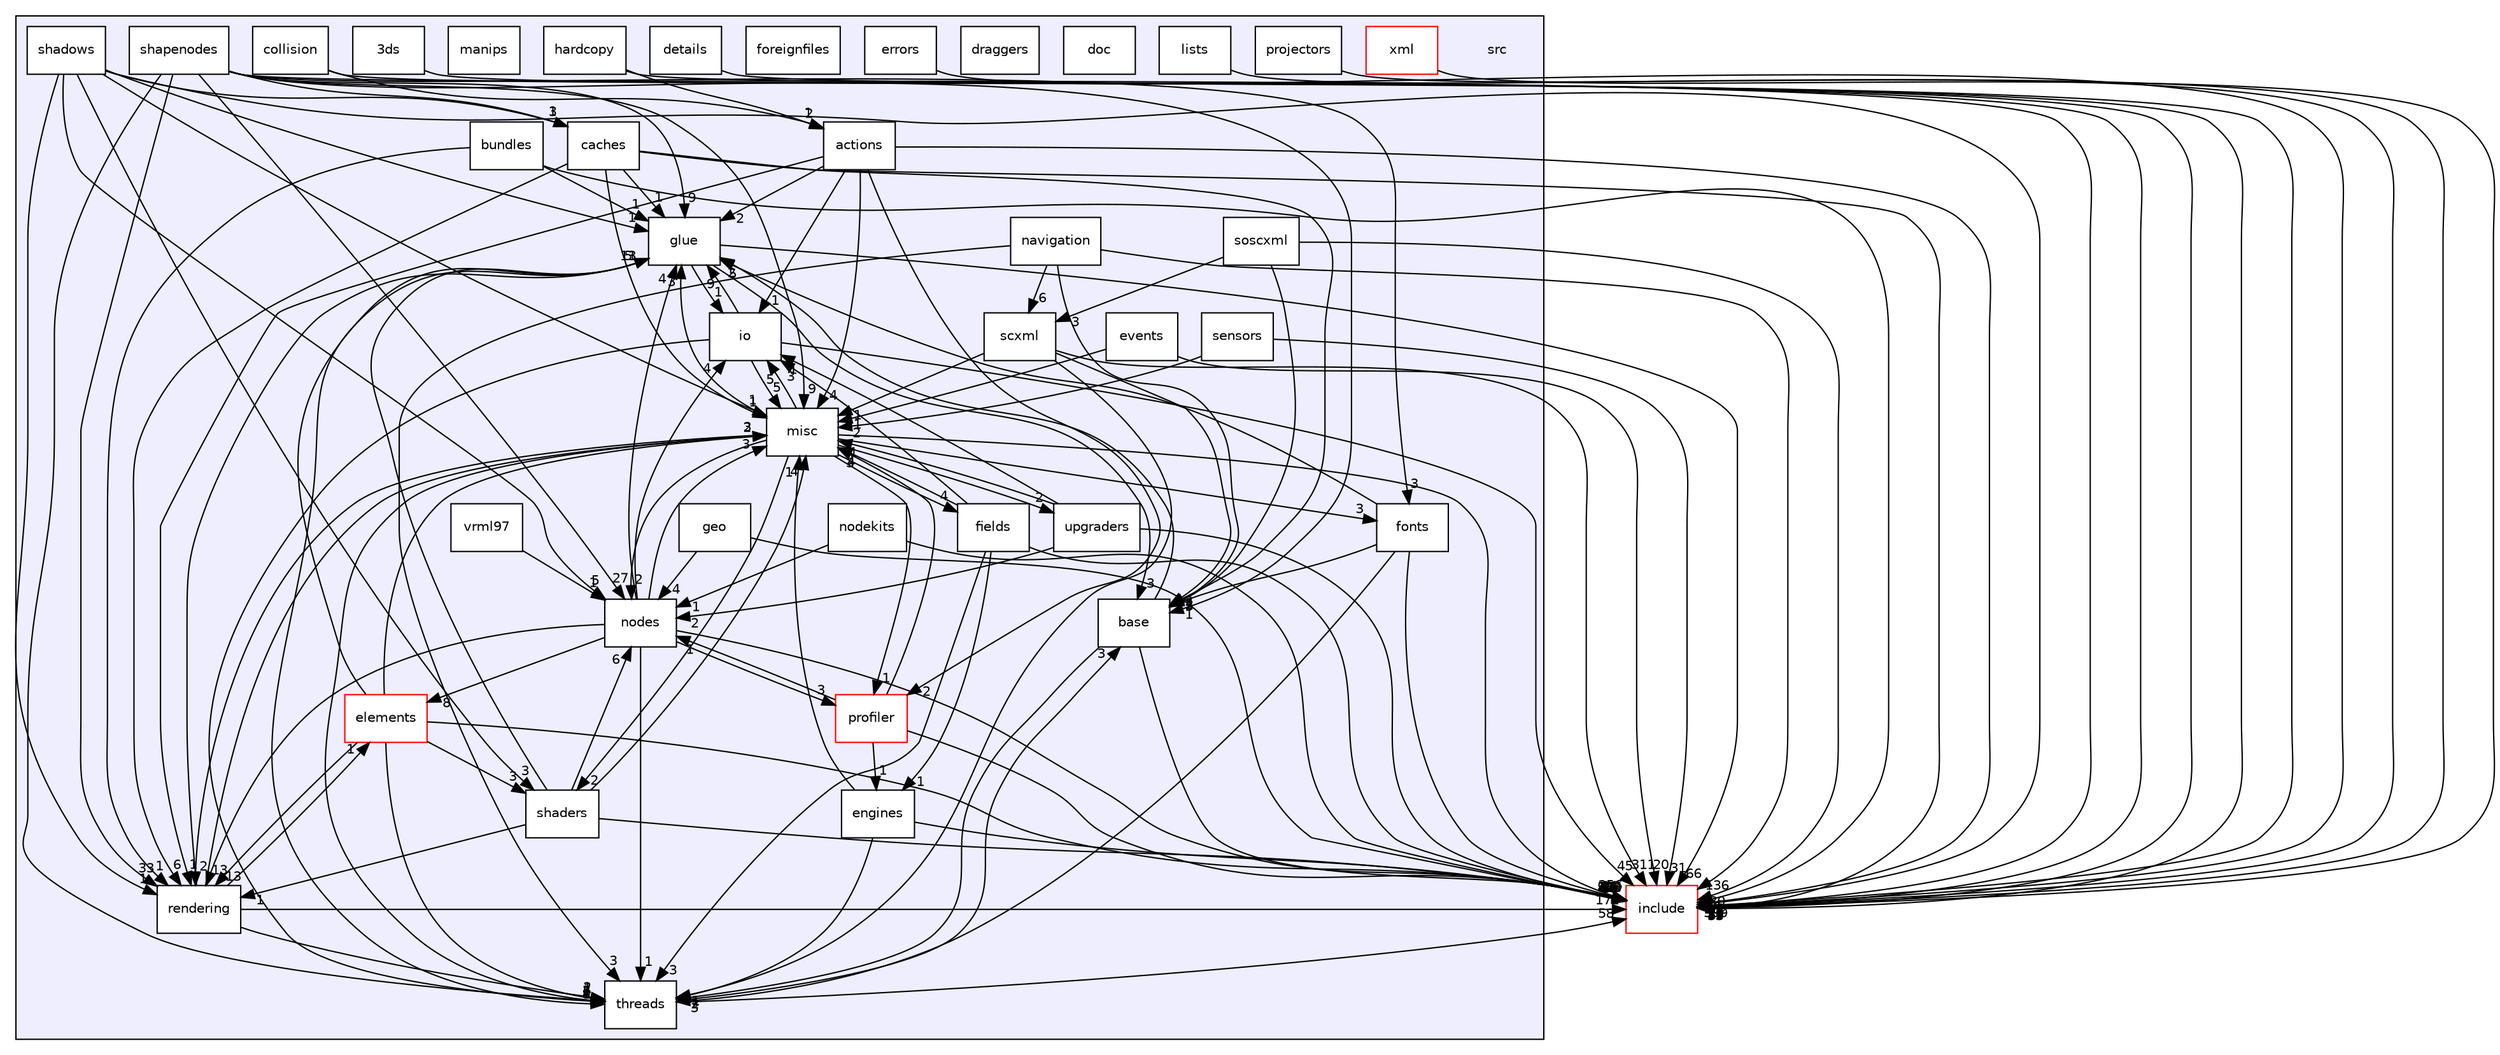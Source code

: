 digraph "src" {
  compound=true
  node [ fontsize="10", fontname="Helvetica"];
  edge [ labelfontsize="10", labelfontname="Helvetica"];
  subgraph clusterdir_68267d1309a1af8e8297ef4c3efbcdba {
    graph [ bgcolor="#eeeeff", pencolor="black", label="" URL="dir_68267d1309a1af8e8297ef4c3efbcdba.html"];
    dir_68267d1309a1af8e8297ef4c3efbcdba [shape=plaintext label="src"];
  dir_59d63d9d482fdd4e76e73304cdbef80d [shape=box label="3ds" fillcolor="white" style="filled" URL="dir_59d63d9d482fdd4e76e73304cdbef80d.html"];
  dir_d2b8d8eda696fb67dda800ae051affdc [shape=box label="actions" fillcolor="white" style="filled" URL="dir_d2b8d8eda696fb67dda800ae051affdc.html"];
  dir_0af1587c8378955de40f48b4bd1869f0 [shape=box label="base" fillcolor="white" style="filled" URL="dir_0af1587c8378955de40f48b4bd1869f0.html"];
  dir_9c53715a2a9fb46fea9668f475b138d3 [shape=box label="bundles" fillcolor="white" style="filled" URL="dir_9c53715a2a9fb46fea9668f475b138d3.html"];
  dir_2b08d7bf2cac8371e87305faf468c5a1 [shape=box label="caches" fillcolor="white" style="filled" URL="dir_2b08d7bf2cac8371e87305faf468c5a1.html"];
  dir_7bdefc09624a65e4879833850a61ce04 [shape=box label="collision" fillcolor="white" style="filled" URL="dir_7bdefc09624a65e4879833850a61ce04.html"];
  dir_b485ae80868baed16097635ed27c0024 [shape=box label="details" fillcolor="white" style="filled" URL="dir_b485ae80868baed16097635ed27c0024.html"];
  dir_659facb5ea1bf65b3deecf95a0be0132 [shape=box label="doc" fillcolor="white" style="filled" URL="dir_659facb5ea1bf65b3deecf95a0be0132.html"];
  dir_2f13a1ab18c3e6c5c1faf99a3647bd38 [shape=box label="draggers" fillcolor="white" style="filled" URL="dir_2f13a1ab18c3e6c5c1faf99a3647bd38.html"];
  dir_b2470cdf236b10787c6012057be7848d [shape=box label="elements" fillcolor="white" style="filled" color="red" URL="dir_b2470cdf236b10787c6012057be7848d.html"];
  dir_1b7d870a4d47b7c287159d357b7c3ba3 [shape=box label="engines" fillcolor="white" style="filled" URL="dir_1b7d870a4d47b7c287159d357b7c3ba3.html"];
  dir_e35f84834a5a87e6c96f50fa87172572 [shape=box label="errors" fillcolor="white" style="filled" URL="dir_e35f84834a5a87e6c96f50fa87172572.html"];
  dir_14e1e259e8275dc0c459acef3bbf05ae [shape=box label="events" fillcolor="white" style="filled" URL="dir_14e1e259e8275dc0c459acef3bbf05ae.html"];
  dir_21daa81155821ccac937a5e239c17e3e [shape=box label="fields" fillcolor="white" style="filled" URL="dir_21daa81155821ccac937a5e239c17e3e.html"];
  dir_bec663b67e4420d39ecb45ef100bdbac [shape=box label="fonts" fillcolor="white" style="filled" URL="dir_bec663b67e4420d39ecb45ef100bdbac.html"];
  dir_c76087a3385d154e709771f54a962bea [shape=box label="foreignfiles" fillcolor="white" style="filled" URL="dir_c76087a3385d154e709771f54a962bea.html"];
  dir_b919d449df95dbe7854299847587d1c3 [shape=box label="geo" fillcolor="white" style="filled" URL="dir_b919d449df95dbe7854299847587d1c3.html"];
  dir_f2bd59bdb8f75ec501a29f05f69524a3 [shape=box label="glue" fillcolor="white" style="filled" URL="dir_f2bd59bdb8f75ec501a29f05f69524a3.html"];
  dir_db212fe8a2454065374f0c0643fe268f [shape=box label="hardcopy" fillcolor="white" style="filled" URL="dir_db212fe8a2454065374f0c0643fe268f.html"];
  dir_c184e51c84f2c3f0345bbc8a0d75d3e1 [shape=box label="io" fillcolor="white" style="filled" URL="dir_c184e51c84f2c3f0345bbc8a0d75d3e1.html"];
  dir_cb12f50c2f20327f019ffa7ab4cce39c [shape=box label="lists" fillcolor="white" style="filled" URL="dir_cb12f50c2f20327f019ffa7ab4cce39c.html"];
  dir_d90a771da66683d6601cc31ca7782595 [shape=box label="manips" fillcolor="white" style="filled" URL="dir_d90a771da66683d6601cc31ca7782595.html"];
  dir_88826aa2a10e1882b573f502bc7f4b55 [shape=box label="misc" fillcolor="white" style="filled" URL="dir_88826aa2a10e1882b573f502bc7f4b55.html"];
  dir_b9f4d283f63ed92d53714bab84845a59 [shape=box label="navigation" fillcolor="white" style="filled" URL="dir_b9f4d283f63ed92d53714bab84845a59.html"];
  dir_43efa77eb199c3dfd18efbf7d4510988 [shape=box label="nodekits" fillcolor="white" style="filled" URL="dir_43efa77eb199c3dfd18efbf7d4510988.html"];
  dir_b50dc725db71458029b22868a9250dc9 [shape=box label="nodes" fillcolor="white" style="filled" URL="dir_b50dc725db71458029b22868a9250dc9.html"];
  dir_cfc0c72890b8d1e009b6260caa55cd65 [shape=box label="profiler" fillcolor="white" style="filled" color="red" URL="dir_cfc0c72890b8d1e009b6260caa55cd65.html"];
  dir_76c9288c0b0cee29786e3a1d95e8dbf5 [shape=box label="projectors" fillcolor="white" style="filled" URL="dir_76c9288c0b0cee29786e3a1d95e8dbf5.html"];
  dir_1243271318b2b38807a3b1d2ca08dd72 [shape=box label="rendering" fillcolor="white" style="filled" URL="dir_1243271318b2b38807a3b1d2ca08dd72.html"];
  dir_e2c196d8165f3fcd2ba2359b2edcd418 [shape=box label="scxml" fillcolor="white" style="filled" URL="dir_e2c196d8165f3fcd2ba2359b2edcd418.html"];
  dir_7349e89ef19c117195f8e371603e1b1f [shape=box label="sensors" fillcolor="white" style="filled" URL="dir_7349e89ef19c117195f8e371603e1b1f.html"];
  dir_0a4b4be470ccb3aa51643a03ee90aa9a [shape=box label="shaders" fillcolor="white" style="filled" URL="dir_0a4b4be470ccb3aa51643a03ee90aa9a.html"];
  dir_ca447cf2c81bb2810be1cc650d7e819d [shape=box label="shadows" fillcolor="white" style="filled" URL="dir_ca447cf2c81bb2810be1cc650d7e819d.html"];
  dir_b2b49218647ec23caf7c1f743ca1c46b [shape=box label="shapenodes" fillcolor="white" style="filled" URL="dir_b2b49218647ec23caf7c1f743ca1c46b.html"];
  dir_c0e127c01ca5799b41563b60574dc20f [shape=box label="soscxml" fillcolor="white" style="filled" URL="dir_c0e127c01ca5799b41563b60574dc20f.html"];
  dir_3454632d1a606e9a309cdaae2c26d5ae [shape=box label="threads" fillcolor="white" style="filled" URL="dir_3454632d1a606e9a309cdaae2c26d5ae.html"];
  dir_b9a568b569cc770012e7fe771380d831 [shape=box label="upgraders" fillcolor="white" style="filled" URL="dir_b9a568b569cc770012e7fe771380d831.html"];
  dir_4cac203608b6857a82aa1e3c96e7fc76 [shape=box label="vrml97" fillcolor="white" style="filled" URL="dir_4cac203608b6857a82aa1e3c96e7fc76.html"];
  dir_c43b215a2ade73e6562bd37d8a11c12a [shape=box label="xml" fillcolor="white" style="filled" color="red" URL="dir_c43b215a2ade73e6562bd37d8a11c12a.html"];
  }
  dir_d44c64559bbebec7f509842c48db8b23 [shape=box label="include" fillcolor="white" style="filled" color="red" URL="dir_d44c64559bbebec7f509842c48db8b23.html"];
  dir_1b7d870a4d47b7c287159d357b7c3ba3->dir_3454632d1a606e9a309cdaae2c26d5ae [headlabel="1", labeldistance=1.5 headhref="dir_000057_000062.html"];
  dir_1b7d870a4d47b7c287159d357b7c3ba3->dir_88826aa2a10e1882b573f502bc7f4b55 [headlabel="1", labeldistance=1.5 headhref="dir_000057_000070.html"];
  dir_1b7d870a4d47b7c287159d357b7c3ba3->dir_d44c64559bbebec7f509842c48db8b23 [headlabel="136", labeldistance=1.5 headhref="dir_000057_000000.html"];
  dir_bec663b67e4420d39ecb45ef100bdbac->dir_0af1587c8378955de40f48b4bd1869f0 [headlabel="5", labeldistance=1.5 headhref="dir_000061_000048.html"];
  dir_bec663b67e4420d39ecb45ef100bdbac->dir_3454632d1a606e9a309cdaae2c26d5ae [headlabel="3", labeldistance=1.5 headhref="dir_000061_000062.html"];
  dir_bec663b67e4420d39ecb45ef100bdbac->dir_d44c64559bbebec7f509842c48db8b23 [headlabel="16", labeldistance=1.5 headhref="dir_000061_000000.html"];
  dir_bec663b67e4420d39ecb45ef100bdbac->dir_f2bd59bdb8f75ec501a29f05f69524a3 [headlabel="5", labeldistance=1.5 headhref="dir_000061_000063.html"];
  dir_2b08d7bf2cac8371e87305faf468c5a1->dir_0af1587c8378955de40f48b4bd1869f0 [headlabel="1", labeldistance=1.5 headhref="dir_000050_000048.html"];
  dir_2b08d7bf2cac8371e87305faf468c5a1->dir_1243271318b2b38807a3b1d2ca08dd72 [headlabel="6", labeldistance=1.5 headhref="dir_000050_000077.html"];
  dir_2b08d7bf2cac8371e87305faf468c5a1->dir_88826aa2a10e1882b573f502bc7f4b55 [headlabel="1", labeldistance=1.5 headhref="dir_000050_000070.html"];
  dir_2b08d7bf2cac8371e87305faf468c5a1->dir_d44c64559bbebec7f509842c48db8b23 [headlabel="81", labeldistance=1.5 headhref="dir_000050_000000.html"];
  dir_2b08d7bf2cac8371e87305faf468c5a1->dir_f2bd59bdb8f75ec501a29f05f69524a3 [headlabel="1", labeldistance=1.5 headhref="dir_000050_000063.html"];
  dir_1243271318b2b38807a3b1d2ca08dd72->dir_3454632d1a606e9a309cdaae2c26d5ae [headlabel="2", labeldistance=1.5 headhref="dir_000077_000062.html"];
  dir_1243271318b2b38807a3b1d2ca08dd72->dir_88826aa2a10e1882b573f502bc7f4b55 [headlabel="3", labeldistance=1.5 headhref="dir_000077_000070.html"];
  dir_1243271318b2b38807a3b1d2ca08dd72->dir_b2470cdf236b10787c6012057be7848d [headlabel="1", labeldistance=1.5 headhref="dir_000077_000055.html"];
  dir_1243271318b2b38807a3b1d2ca08dd72->dir_d44c64559bbebec7f509842c48db8b23 [headlabel="172", labeldistance=1.5 headhref="dir_000077_000000.html"];
  dir_1243271318b2b38807a3b1d2ca08dd72->dir_f2bd59bdb8f75ec501a29f05f69524a3 [headlabel="11", labeldistance=1.5 headhref="dir_000077_000063.html"];
  dir_b9a568b569cc770012e7fe771380d831->dir_88826aa2a10e1882b573f502bc7f4b55 [headlabel="1", labeldistance=1.5 headhref="dir_000084_000070.html"];
  dir_b9a568b569cc770012e7fe771380d831->dir_b50dc725db71458029b22868a9250dc9 [headlabel="2", labeldistance=1.5 headhref="dir_000084_000073.html"];
  dir_b9a568b569cc770012e7fe771380d831->dir_c184e51c84f2c3f0345bbc8a0d75d3e1 [headlabel="1", labeldistance=1.5 headhref="dir_000084_000067.html"];
  dir_b9a568b569cc770012e7fe771380d831->dir_d44c64559bbebec7f509842c48db8b23 [headlabel="10", labeldistance=1.5 headhref="dir_000084_000000.html"];
  dir_9c53715a2a9fb46fea9668f475b138d3->dir_1243271318b2b38807a3b1d2ca08dd72 [headlabel="1", labeldistance=1.5 headhref="dir_000049_000077.html"];
  dir_9c53715a2a9fb46fea9668f475b138d3->dir_d44c64559bbebec7f509842c48db8b23 [headlabel="25", labeldistance=1.5 headhref="dir_000049_000000.html"];
  dir_9c53715a2a9fb46fea9668f475b138d3->dir_f2bd59bdb8f75ec501a29f05f69524a3 [headlabel="1", labeldistance=1.5 headhref="dir_000049_000063.html"];
  dir_d2b8d8eda696fb67dda800ae051affdc->dir_1243271318b2b38807a3b1d2ca08dd72 [headlabel="1", labeldistance=1.5 headhref="dir_000047_000077.html"];
  dir_d2b8d8eda696fb67dda800ae051affdc->dir_88826aa2a10e1882b573f502bc7f4b55 [headlabel="4", labeldistance=1.5 headhref="dir_000047_000070.html"];
  dir_d2b8d8eda696fb67dda800ae051affdc->dir_c184e51c84f2c3f0345bbc8a0d75d3e1 [headlabel="1", labeldistance=1.5 headhref="dir_000047_000067.html"];
  dir_d2b8d8eda696fb67dda800ae051affdc->dir_cfc0c72890b8d1e009b6260caa55cd65 [headlabel="2", labeldistance=1.5 headhref="dir_000047_000074.html"];
  dir_d2b8d8eda696fb67dda800ae051affdc->dir_d44c64559bbebec7f509842c48db8b23 [headlabel="282", labeldistance=1.5 headhref="dir_000047_000000.html"];
  dir_d2b8d8eda696fb67dda800ae051affdc->dir_f2bd59bdb8f75ec501a29f05f69524a3 [headlabel="2", labeldistance=1.5 headhref="dir_000047_000063.html"];
  dir_ca447cf2c81bb2810be1cc650d7e819d->dir_0a4b4be470ccb3aa51643a03ee90aa9a [headlabel="3", labeldistance=1.5 headhref="dir_000081_000080.html"];
  dir_ca447cf2c81bb2810be1cc650d7e819d->dir_1243271318b2b38807a3b1d2ca08dd72 [headlabel="1", labeldistance=1.5 headhref="dir_000081_000077.html"];
  dir_ca447cf2c81bb2810be1cc650d7e819d->dir_2b08d7bf2cac8371e87305faf468c5a1 [headlabel="1", labeldistance=1.5 headhref="dir_000081_000050.html"];
  dir_ca447cf2c81bb2810be1cc650d7e819d->dir_88826aa2a10e1882b573f502bc7f4b55 [headlabel="1", labeldistance=1.5 headhref="dir_000081_000070.html"];
  dir_ca447cf2c81bb2810be1cc650d7e819d->dir_b50dc725db71458029b22868a9250dc9 [headlabel="5", labeldistance=1.5 headhref="dir_000081_000073.html"];
  dir_ca447cf2c81bb2810be1cc650d7e819d->dir_d44c64559bbebec7f509842c48db8b23 [headlabel="72", labeldistance=1.5 headhref="dir_000081_000000.html"];
  dir_ca447cf2c81bb2810be1cc650d7e819d->dir_f2bd59bdb8f75ec501a29f05f69524a3 [headlabel="1", labeldistance=1.5 headhref="dir_000081_000063.html"];
  dir_c0e127c01ca5799b41563b60574dc20f->dir_0af1587c8378955de40f48b4bd1869f0 [headlabel="2", labeldistance=1.5 headhref="dir_000083_000048.html"];
  dir_c0e127c01ca5799b41563b60574dc20f->dir_d44c64559bbebec7f509842c48db8b23 [headlabel="30", labeldistance=1.5 headhref="dir_000083_000000.html"];
  dir_c0e127c01ca5799b41563b60574dc20f->dir_e2c196d8165f3fcd2ba2359b2edcd418 [headlabel="3", labeldistance=1.5 headhref="dir_000083_000078.html"];
  dir_0af1587c8378955de40f48b4bd1869f0->dir_3454632d1a606e9a309cdaae2c26d5ae [headlabel="2", labeldistance=1.5 headhref="dir_000048_000062.html"];
  dir_0af1587c8378955de40f48b4bd1869f0->dir_d44c64559bbebec7f509842c48db8b23 [headlabel="302", labeldistance=1.5 headhref="dir_000048_000000.html"];
  dir_0af1587c8378955de40f48b4bd1869f0->dir_f2bd59bdb8f75ec501a29f05f69524a3 [headlabel="2", labeldistance=1.5 headhref="dir_000048_000063.html"];
  dir_7bdefc09624a65e4879833850a61ce04->dir_d2b8d8eda696fb67dda800ae051affdc [headlabel="1", labeldistance=1.5 headhref="dir_000051_000047.html"];
  dir_7bdefc09624a65e4879833850a61ce04->dir_d44c64559bbebec7f509842c48db8b23 [headlabel="30", labeldistance=1.5 headhref="dir_000051_000000.html"];
  dir_7349e89ef19c117195f8e371603e1b1f->dir_88826aa2a10e1882b573f502bc7f4b55 [headlabel="2", labeldistance=1.5 headhref="dir_000079_000070.html"];
  dir_7349e89ef19c117195f8e371603e1b1f->dir_d44c64559bbebec7f509842c48db8b23 [headlabel="31", labeldistance=1.5 headhref="dir_000079_000000.html"];
  dir_c43b215a2ade73e6562bd37d8a11c12a->dir_d44c64559bbebec7f509842c48db8b23 [headlabel="30", labeldistance=1.5 headhref="dir_000086_000000.html"];
  dir_db212fe8a2454065374f0c0643fe268f->dir_d2b8d8eda696fb67dda800ae051affdc [headlabel="2", labeldistance=1.5 headhref="dir_000066_000047.html"];
  dir_db212fe8a2454065374f0c0643fe268f->dir_d44c64559bbebec7f509842c48db8b23 [headlabel="53", labeldistance=1.5 headhref="dir_000066_000000.html"];
  dir_0a4b4be470ccb3aa51643a03ee90aa9a->dir_1243271318b2b38807a3b1d2ca08dd72 [headlabel="1", labeldistance=1.5 headhref="dir_000080_000077.html"];
  dir_0a4b4be470ccb3aa51643a03ee90aa9a->dir_88826aa2a10e1882b573f502bc7f4b55 [headlabel="4", labeldistance=1.5 headhref="dir_000080_000070.html"];
  dir_0a4b4be470ccb3aa51643a03ee90aa9a->dir_b50dc725db71458029b22868a9250dc9 [headlabel="6", labeldistance=1.5 headhref="dir_000080_000073.html"];
  dir_0a4b4be470ccb3aa51643a03ee90aa9a->dir_d44c64559bbebec7f509842c48db8b23 [headlabel="81", labeldistance=1.5 headhref="dir_000080_000000.html"];
  dir_0a4b4be470ccb3aa51643a03ee90aa9a->dir_f2bd59bdb8f75ec501a29f05f69524a3 [headlabel="13", labeldistance=1.5 headhref="dir_000080_000063.html"];
  dir_14e1e259e8275dc0c459acef3bbf05ae->dir_88826aa2a10e1882b573f502bc7f4b55 [headlabel="1", labeldistance=1.5 headhref="dir_000059_000070.html"];
  dir_14e1e259e8275dc0c459acef3bbf05ae->dir_d44c64559bbebec7f509842c48db8b23 [headlabel="20", labeldistance=1.5 headhref="dir_000059_000000.html"];
  dir_cb12f50c2f20327f019ffa7ab4cce39c->dir_d44c64559bbebec7f509842c48db8b23 [headlabel="28", labeldistance=1.5 headhref="dir_000068_000000.html"];
  dir_3454632d1a606e9a309cdaae2c26d5ae->dir_0af1587c8378955de40f48b4bd1869f0 [headlabel="3", labeldistance=1.5 headhref="dir_000062_000048.html"];
  dir_3454632d1a606e9a309cdaae2c26d5ae->dir_d44c64559bbebec7f509842c48db8b23 [headlabel="58", labeldistance=1.5 headhref="dir_000062_000000.html"];
  dir_b2b49218647ec23caf7c1f743ca1c46b->dir_0af1587c8378955de40f48b4bd1869f0 [headlabel="1", labeldistance=1.5 headhref="dir_000082_000048.html"];
  dir_b2b49218647ec23caf7c1f743ca1c46b->dir_1243271318b2b38807a3b1d2ca08dd72 [headlabel="33", labeldistance=1.5 headhref="dir_000082_000077.html"];
  dir_b2b49218647ec23caf7c1f743ca1c46b->dir_2b08d7bf2cac8371e87305faf468c5a1 [headlabel="3", labeldistance=1.5 headhref="dir_000082_000050.html"];
  dir_b2b49218647ec23caf7c1f743ca1c46b->dir_3454632d1a606e9a309cdaae2c26d5ae [headlabel="2", labeldistance=1.5 headhref="dir_000082_000062.html"];
  dir_b2b49218647ec23caf7c1f743ca1c46b->dir_88826aa2a10e1882b573f502bc7f4b55 [headlabel="9", labeldistance=1.5 headhref="dir_000082_000070.html"];
  dir_b2b49218647ec23caf7c1f743ca1c46b->dir_b50dc725db71458029b22868a9250dc9 [headlabel="27", labeldistance=1.5 headhref="dir_000082_000073.html"];
  dir_b2b49218647ec23caf7c1f743ca1c46b->dir_bec663b67e4420d39ecb45ef100bdbac [headlabel="3", labeldistance=1.5 headhref="dir_000082_000061.html"];
  dir_b2b49218647ec23caf7c1f743ca1c46b->dir_d44c64559bbebec7f509842c48db8b23 [headlabel="590", labeldistance=1.5 headhref="dir_000082_000000.html"];
  dir_b2b49218647ec23caf7c1f743ca1c46b->dir_f2bd59bdb8f75ec501a29f05f69524a3 [headlabel="9", labeldistance=1.5 headhref="dir_000082_000063.html"];
  dir_76c9288c0b0cee29786e3a1d95e8dbf5->dir_d44c64559bbebec7f509842c48db8b23 [headlabel="17", labeldistance=1.5 headhref="dir_000076_000000.html"];
  dir_b2470cdf236b10787c6012057be7848d->dir_1243271318b2b38807a3b1d2ca08dd72 [headlabel="13", labeldistance=1.5 headhref="dir_000055_000077.html"];
  dir_b2470cdf236b10787c6012057be7848d->dir_88826aa2a10e1882b573f502bc7f4b55 [headlabel="2", labeldistance=1.5 headhref="dir_000055_000070.html"];
  dir_b2470cdf236b10787c6012057be7848d->dir_d44c64559bbebec7f509842c48db8b23 [headlabel="320", labeldistance=1.5 headhref="dir_000055_000000.html"];
  dir_b2470cdf236b10787c6012057be7848d->dir_f2bd59bdb8f75ec501a29f05f69524a3 [headlabel="5", labeldistance=1.5 headhref="dir_000055_000063.html"];
  dir_b2470cdf236b10787c6012057be7848d->dir_3454632d1a606e9a309cdaae2c26d5ae [headlabel="1", labeldistance=1.5 headhref="dir_000055_000062.html"];
  dir_b2470cdf236b10787c6012057be7848d->dir_0a4b4be470ccb3aa51643a03ee90aa9a [headlabel="3", labeldistance=1.5 headhref="dir_000055_000080.html"];
  dir_f2bd59bdb8f75ec501a29f05f69524a3->dir_0af1587c8378955de40f48b4bd1869f0 [headlabel="3", labeldistance=1.5 headhref="dir_000063_000048.html"];
  dir_f2bd59bdb8f75ec501a29f05f69524a3->dir_3454632d1a606e9a309cdaae2c26d5ae [headlabel="8", labeldistance=1.5 headhref="dir_000063_000062.html"];
  dir_f2bd59bdb8f75ec501a29f05f69524a3->dir_c184e51c84f2c3f0345bbc8a0d75d3e1 [headlabel="1", labeldistance=1.5 headhref="dir_000063_000067.html"];
  dir_f2bd59bdb8f75ec501a29f05f69524a3->dir_d44c64559bbebec7f509842c48db8b23 [headlabel="66", labeldistance=1.5 headhref="dir_000063_000000.html"];
  dir_b919d449df95dbe7854299847587d1c3->dir_b50dc725db71458029b22868a9250dc9 [headlabel="4", labeldistance=1.5 headhref="dir_000065_000073.html"];
  dir_b919d449df95dbe7854299847587d1c3->dir_d44c64559bbebec7f509842c48db8b23 [headlabel="57", labeldistance=1.5 headhref="dir_000065_000000.html"];
  dir_e2c196d8165f3fcd2ba2359b2edcd418->dir_0af1587c8378955de40f48b4bd1869f0 [headlabel="2", labeldistance=1.5 headhref="dir_000078_000048.html"];
  dir_e2c196d8165f3fcd2ba2359b2edcd418->dir_3454632d1a606e9a309cdaae2c26d5ae [headlabel="1", labeldistance=1.5 headhref="dir_000078_000062.html"];
  dir_e2c196d8165f3fcd2ba2359b2edcd418->dir_88826aa2a10e1882b573f502bc7f4b55 [headlabel="1", labeldistance=1.5 headhref="dir_000078_000070.html"];
  dir_e2c196d8165f3fcd2ba2359b2edcd418->dir_d44c64559bbebec7f509842c48db8b23 [headlabel="311", labeldistance=1.5 headhref="dir_000078_000000.html"];
  dir_c184e51c84f2c3f0345bbc8a0d75d3e1->dir_3454632d1a606e9a309cdaae2c26d5ae [headlabel="1", labeldistance=1.5 headhref="dir_000067_000062.html"];
  dir_c184e51c84f2c3f0345bbc8a0d75d3e1->dir_88826aa2a10e1882b573f502bc7f4b55 [headlabel="5", labeldistance=1.5 headhref="dir_000067_000070.html"];
  dir_c184e51c84f2c3f0345bbc8a0d75d3e1->dir_d44c64559bbebec7f509842c48db8b23 [headlabel="45", labeldistance=1.5 headhref="dir_000067_000000.html"];
  dir_c184e51c84f2c3f0345bbc8a0d75d3e1->dir_f2bd59bdb8f75ec501a29f05f69524a3 [headlabel="9", labeldistance=1.5 headhref="dir_000067_000063.html"];
  dir_21daa81155821ccac937a5e239c17e3e->dir_1b7d870a4d47b7c287159d357b7c3ba3 [headlabel="1", labeldistance=1.5 headhref="dir_000060_000057.html"];
  dir_21daa81155821ccac937a5e239c17e3e->dir_3454632d1a606e9a309cdaae2c26d5ae [headlabel="3", labeldistance=1.5 headhref="dir_000060_000062.html"];
  dir_21daa81155821ccac937a5e239c17e3e->dir_88826aa2a10e1882b573f502bc7f4b55 [headlabel="4", labeldistance=1.5 headhref="dir_000060_000070.html"];
  dir_21daa81155821ccac937a5e239c17e3e->dir_c184e51c84f2c3f0345bbc8a0d75d3e1 [headlabel="3", labeldistance=1.5 headhref="dir_000060_000067.html"];
  dir_21daa81155821ccac937a5e239c17e3e->dir_d44c64559bbebec7f509842c48db8b23 [headlabel="455", labeldistance=1.5 headhref="dir_000060_000000.html"];
  dir_e35f84834a5a87e6c96f50fa87172572->dir_d44c64559bbebec7f509842c48db8b23 [headlabel="21", labeldistance=1.5 headhref="dir_000058_000000.html"];
  dir_cfc0c72890b8d1e009b6260caa55cd65->dir_1b7d870a4d47b7c287159d357b7c3ba3 [headlabel="1", labeldistance=1.5 headhref="dir_000074_000057.html"];
  dir_cfc0c72890b8d1e009b6260caa55cd65->dir_88826aa2a10e1882b573f502bc7f4b55 [headlabel="3", labeldistance=1.5 headhref="dir_000074_000070.html"];
  dir_cfc0c72890b8d1e009b6260caa55cd65->dir_b50dc725db71458029b22868a9250dc9 [headlabel="1", labeldistance=1.5 headhref="dir_000074_000073.html"];
  dir_cfc0c72890b8d1e009b6260caa55cd65->dir_d44c64559bbebec7f509842c48db8b23 [headlabel="57", labeldistance=1.5 headhref="dir_000074_000000.html"];
  dir_43efa77eb199c3dfd18efbf7d4510988->dir_b50dc725db71458029b22868a9250dc9 [headlabel="1", labeldistance=1.5 headhref="dir_000072_000073.html"];
  dir_43efa77eb199c3dfd18efbf7d4510988->dir_d44c64559bbebec7f509842c48db8b23 [headlabel="4", labeldistance=1.5 headhref="dir_000072_000000.html"];
  dir_4cac203608b6857a82aa1e3c96e7fc76->dir_b50dc725db71458029b22868a9250dc9 [headlabel="1", labeldistance=1.5 headhref="dir_000085_000073.html"];
  dir_88826aa2a10e1882b573f502bc7f4b55->dir_0a4b4be470ccb3aa51643a03ee90aa9a [headlabel="2", labeldistance=1.5 headhref="dir_000070_000080.html"];
  dir_88826aa2a10e1882b573f502bc7f4b55->dir_1243271318b2b38807a3b1d2ca08dd72 [headlabel="2", labeldistance=1.5 headhref="dir_000070_000077.html"];
  dir_88826aa2a10e1882b573f502bc7f4b55->dir_21daa81155821ccac937a5e239c17e3e [headlabel="4", labeldistance=1.5 headhref="dir_000070_000060.html"];
  dir_88826aa2a10e1882b573f502bc7f4b55->dir_3454632d1a606e9a309cdaae2c26d5ae [headlabel="6", labeldistance=1.5 headhref="dir_000070_000062.html"];
  dir_88826aa2a10e1882b573f502bc7f4b55->dir_b50dc725db71458029b22868a9250dc9 [headlabel="2", labeldistance=1.5 headhref="dir_000070_000073.html"];
  dir_88826aa2a10e1882b573f502bc7f4b55->dir_b9a568b569cc770012e7fe771380d831 [headlabel="2", labeldistance=1.5 headhref="dir_000070_000084.html"];
  dir_88826aa2a10e1882b573f502bc7f4b55->dir_bec663b67e4420d39ecb45ef100bdbac [headlabel="3", labeldistance=1.5 headhref="dir_000070_000061.html"];
  dir_88826aa2a10e1882b573f502bc7f4b55->dir_c184e51c84f2c3f0345bbc8a0d75d3e1 [headlabel="5", labeldistance=1.5 headhref="dir_000070_000067.html"];
  dir_88826aa2a10e1882b573f502bc7f4b55->dir_cfc0c72890b8d1e009b6260caa55cd65 [headlabel="1", labeldistance=1.5 headhref="dir_000070_000074.html"];
  dir_88826aa2a10e1882b573f502bc7f4b55->dir_d44c64559bbebec7f509842c48db8b23 [headlabel="256", labeldistance=1.5 headhref="dir_000070_000000.html"];
  dir_88826aa2a10e1882b573f502bc7f4b55->dir_f2bd59bdb8f75ec501a29f05f69524a3 [headlabel="3", labeldistance=1.5 headhref="dir_000070_000063.html"];
  dir_b485ae80868baed16097635ed27c0024->dir_d44c64559bbebec7f509842c48db8b23 [headlabel="22", labeldistance=1.5 headhref="dir_000052_000000.html"];
  dir_b50dc725db71458029b22868a9250dc9->dir_1243271318b2b38807a3b1d2ca08dd72 [headlabel="13", labeldistance=1.5 headhref="dir_000073_000077.html"];
  dir_b50dc725db71458029b22868a9250dc9->dir_3454632d1a606e9a309cdaae2c26d5ae [headlabel="1", labeldistance=1.5 headhref="dir_000073_000062.html"];
  dir_b50dc725db71458029b22868a9250dc9->dir_88826aa2a10e1882b573f502bc7f4b55 [headlabel="3", labeldistance=1.5 headhref="dir_000073_000070.html"];
  dir_b50dc725db71458029b22868a9250dc9->dir_b2470cdf236b10787c6012057be7848d [headlabel="8", labeldistance=1.5 headhref="dir_000073_000055.html"];
  dir_b50dc725db71458029b22868a9250dc9->dir_c184e51c84f2c3f0345bbc8a0d75d3e1 [headlabel="4", labeldistance=1.5 headhref="dir_000073_000067.html"];
  dir_b50dc725db71458029b22868a9250dc9->dir_cfc0c72890b8d1e009b6260caa55cd65 [headlabel="3", labeldistance=1.5 headhref="dir_000073_000074.html"];
  dir_b50dc725db71458029b22868a9250dc9->dir_d44c64559bbebec7f509842c48db8b23 [headlabel="976", labeldistance=1.5 headhref="dir_000073_000000.html"];
  dir_b50dc725db71458029b22868a9250dc9->dir_f2bd59bdb8f75ec501a29f05f69524a3 [headlabel="4", labeldistance=1.5 headhref="dir_000073_000063.html"];
  dir_b9f4d283f63ed92d53714bab84845a59->dir_0af1587c8378955de40f48b4bd1869f0 [headlabel="2", labeldistance=1.5 headhref="dir_000071_000048.html"];
  dir_b9f4d283f63ed92d53714bab84845a59->dir_3454632d1a606e9a309cdaae2c26d5ae [headlabel="3", labeldistance=1.5 headhref="dir_000071_000062.html"];
  dir_b9f4d283f63ed92d53714bab84845a59->dir_d44c64559bbebec7f509842c48db8b23 [headlabel="136", labeldistance=1.5 headhref="dir_000071_000000.html"];
  dir_b9f4d283f63ed92d53714bab84845a59->dir_e2c196d8165f3fcd2ba2359b2edcd418 [headlabel="6", labeldistance=1.5 headhref="dir_000071_000078.html"];
  dir_59d63d9d482fdd4e76e73304cdbef80d->dir_d44c64559bbebec7f509842c48db8b23 [headlabel="23", labeldistance=1.5 headhref="dir_000046_000000.html"];
}
